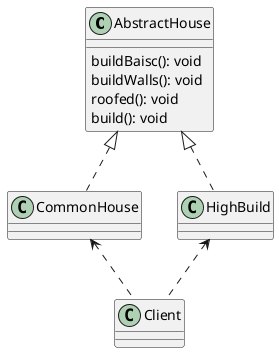 @startuml
class AbstractHouse{
buildBaisc(): void
buildWalls(): void
roofed(): void
build(): void
}
class CommonHouse
class HighBuild
 class Client

 AbstractHouse <|.. CommonHouse
 AbstractHouse <|.. HighBuild
CommonHouse <.. Client
HighBuild <.. Client

@enduml